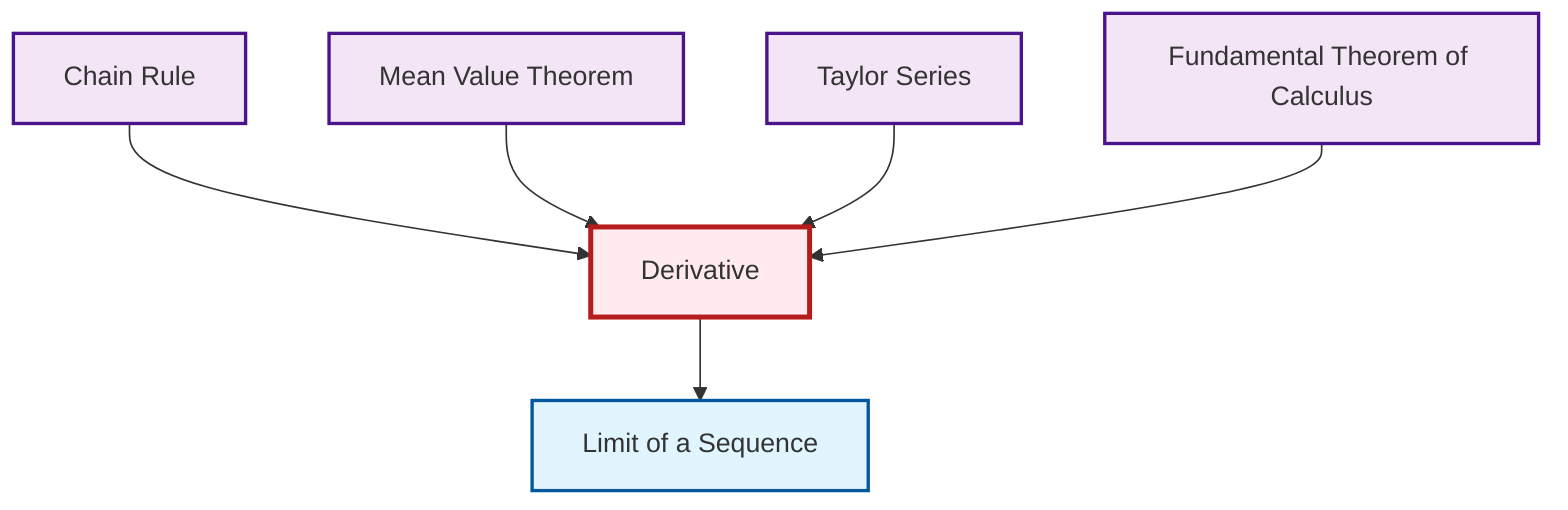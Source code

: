 graph TD
    classDef definition fill:#e1f5fe,stroke:#01579b,stroke-width:2px
    classDef theorem fill:#f3e5f5,stroke:#4a148c,stroke-width:2px
    classDef axiom fill:#fff3e0,stroke:#e65100,stroke-width:2px
    classDef example fill:#e8f5e9,stroke:#1b5e20,stroke-width:2px
    classDef current fill:#ffebee,stroke:#b71c1c,stroke-width:3px
    def-derivative["Derivative"]:::definition
    thm-mean-value["Mean Value Theorem"]:::theorem
    thm-fundamental-calculus["Fundamental Theorem of Calculus"]:::theorem
    thm-taylor-series["Taylor Series"]:::theorem
    thm-chain-rule["Chain Rule"]:::theorem
    def-limit["Limit of a Sequence"]:::definition
    thm-chain-rule --> def-derivative
    thm-mean-value --> def-derivative
    def-derivative --> def-limit
    thm-taylor-series --> def-derivative
    thm-fundamental-calculus --> def-derivative
    class def-derivative current